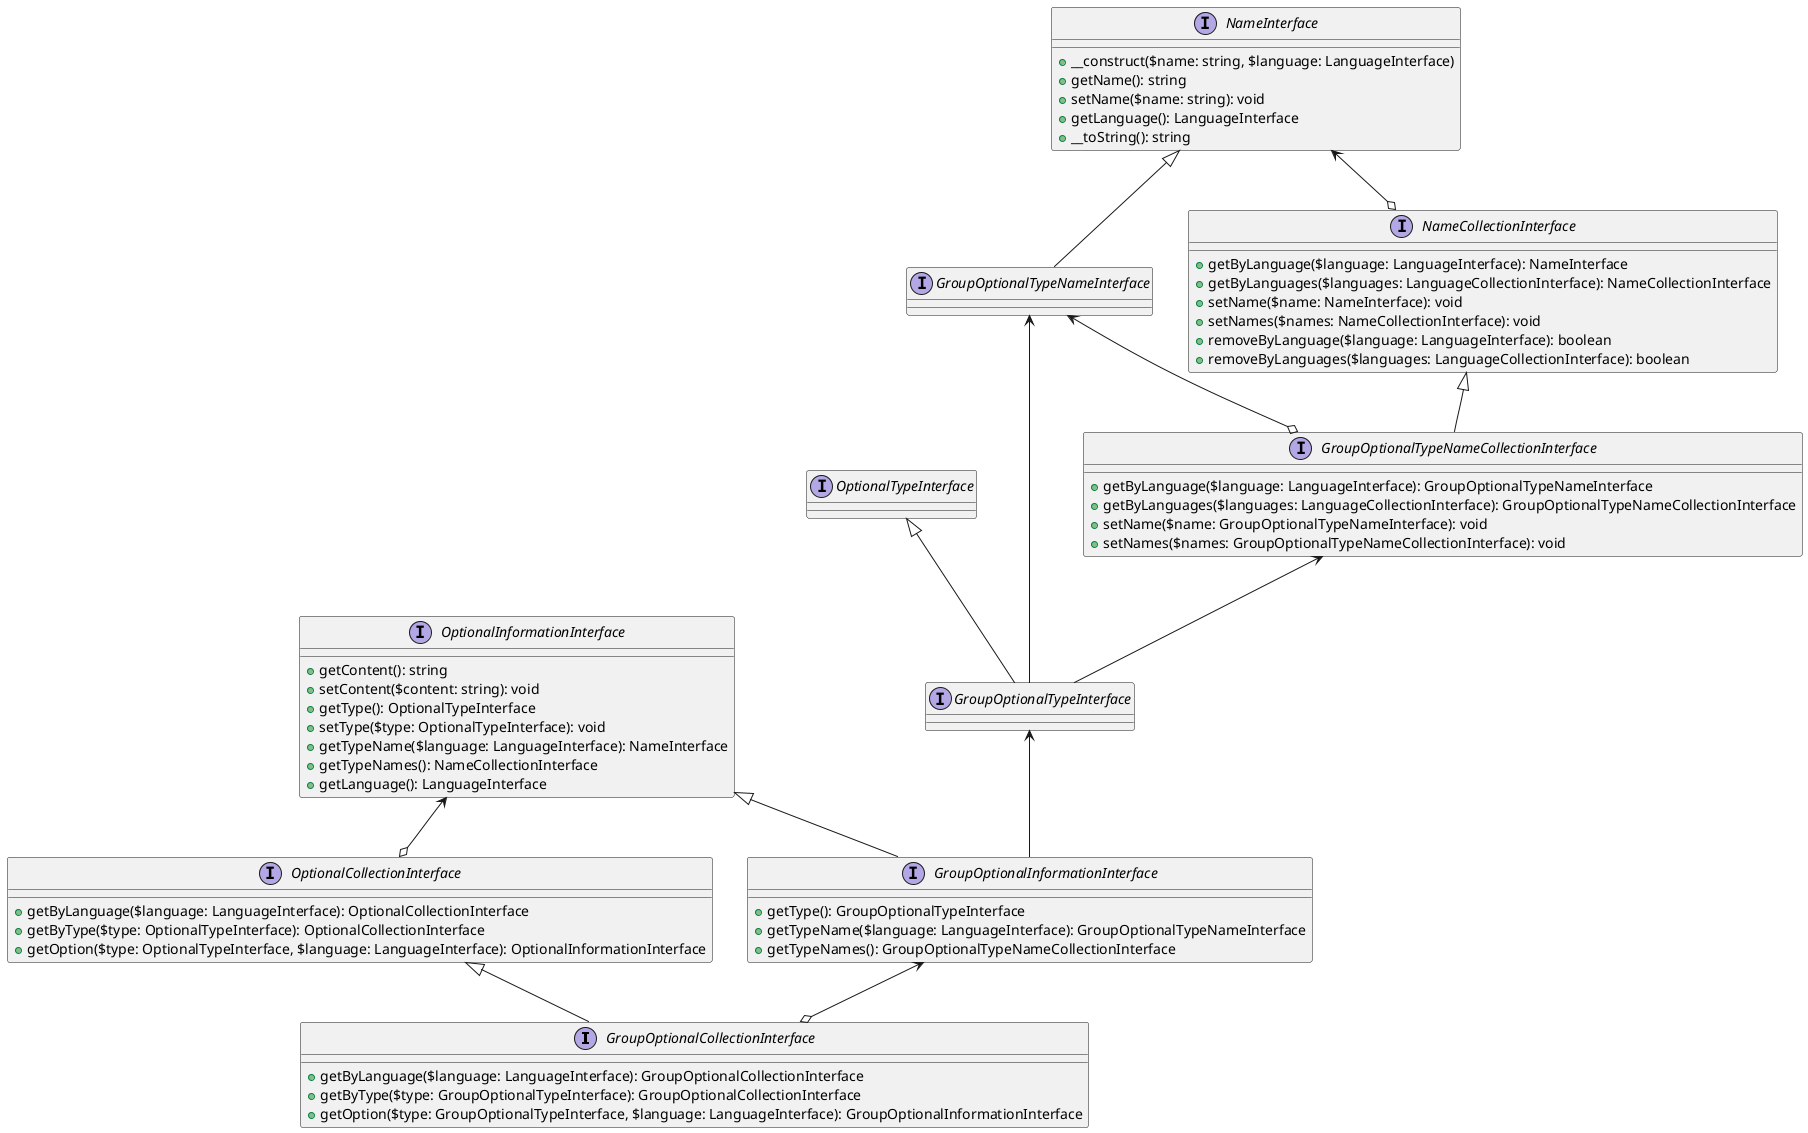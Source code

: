 @startuml

interface GroupOptionalCollectionInterface {
    +getByLanguage($language: LanguageInterface): GroupOptionalCollectionInterface
    +getByType($type: GroupOptionalTypeInterface): GroupOptionalCollectionInterface
    +getOption($type: GroupOptionalTypeInterface, $language: LanguageInterface): GroupOptionalInformationInterface
}

interface OptionalCollectionInterface {
    +getByLanguage($language: LanguageInterface): OptionalCollectionInterface
    +getByType($type: OptionalTypeInterface): OptionalCollectionInterface
    +getOption($type: OptionalTypeInterface, $language: LanguageInterface): OptionalInformationInterface
}

interface GroupOptionalInformationInterface {
    +getType(): GroupOptionalTypeInterface
    +getTypeName($language: LanguageInterface): GroupOptionalTypeNameInterface
    +getTypeNames(): GroupOptionalTypeNameCollectionInterface
}

Interface OptionalInformationInterface {
    +getContent(): string
    +setContent($content: string): void
    +getType(): OptionalTypeInterface
    +setType($type: OptionalTypeInterface): void
    +getTypeName($language: LanguageInterface): NameInterface
    +getTypeNames(): NameCollectionInterface
    +getLanguage(): LanguageInterface
}

Interface GroupOptionalTypeInterface {
}

interface OptionalTypeInterface {
}

interface GroupOptionalTypeNameInterface {
}

interface GroupOptionalTypeNameCollectionInterface {
    +getByLanguage($language: LanguageInterface): GroupOptionalTypeNameInterface
    +getByLanguages($languages: LanguageCollectionInterface): GroupOptionalTypeNameCollectionInterface
    +setName($name: GroupOptionalTypeNameInterface): void
    +setNames($names: GroupOptionalTypeNameCollectionInterface): void
}

interface NameInterface {
    +__construct($name: string, $language: LanguageInterface)
    +getName(): string
    +setName($name: string): void
    +getLanguage(): LanguageInterface
    +__toString(): string
}

interface NameCollectionInterface {
    +getByLanguage($language: LanguageInterface): NameInterface
    +getByLanguages($languages: LanguageCollectionInterface): NameCollectionInterface
    +setName($name: NameInterface): void
    +setNames($names: NameCollectionInterface): void
    +removeByLanguage($language: LanguageInterface): boolean
    +removeByLanguages($languages: LanguageCollectionInterface): boolean
}

OptionalCollectionInterface <|-- GroupOptionalCollectionInterface
GroupOptionalInformationInterface <--o GroupOptionalCollectionInterface

OptionalInformationInterface <--o OptionalCollectionInterface

OptionalInformationInterface <|-- GroupOptionalInformationInterface
GroupOptionalTypeInterface <-- GroupOptionalInformationInterface

OptionalTypeInterface <|-- GroupOptionalTypeInterface
GroupOptionalTypeNameInterface <-- GroupOptionalTypeInterface
GroupOptionalTypeNameCollectionInterface <-- GroupOptionalTypeInterface

NameInterface <|-- GroupOptionalTypeNameInterface

GroupOptionalTypeNameInterface <--o GroupOptionalTypeNameCollectionInterface
NameCollectionInterface <|-- GroupOptionalTypeNameCollectionInterface

NameInterface <--o NameCollectionInterface

@enduml